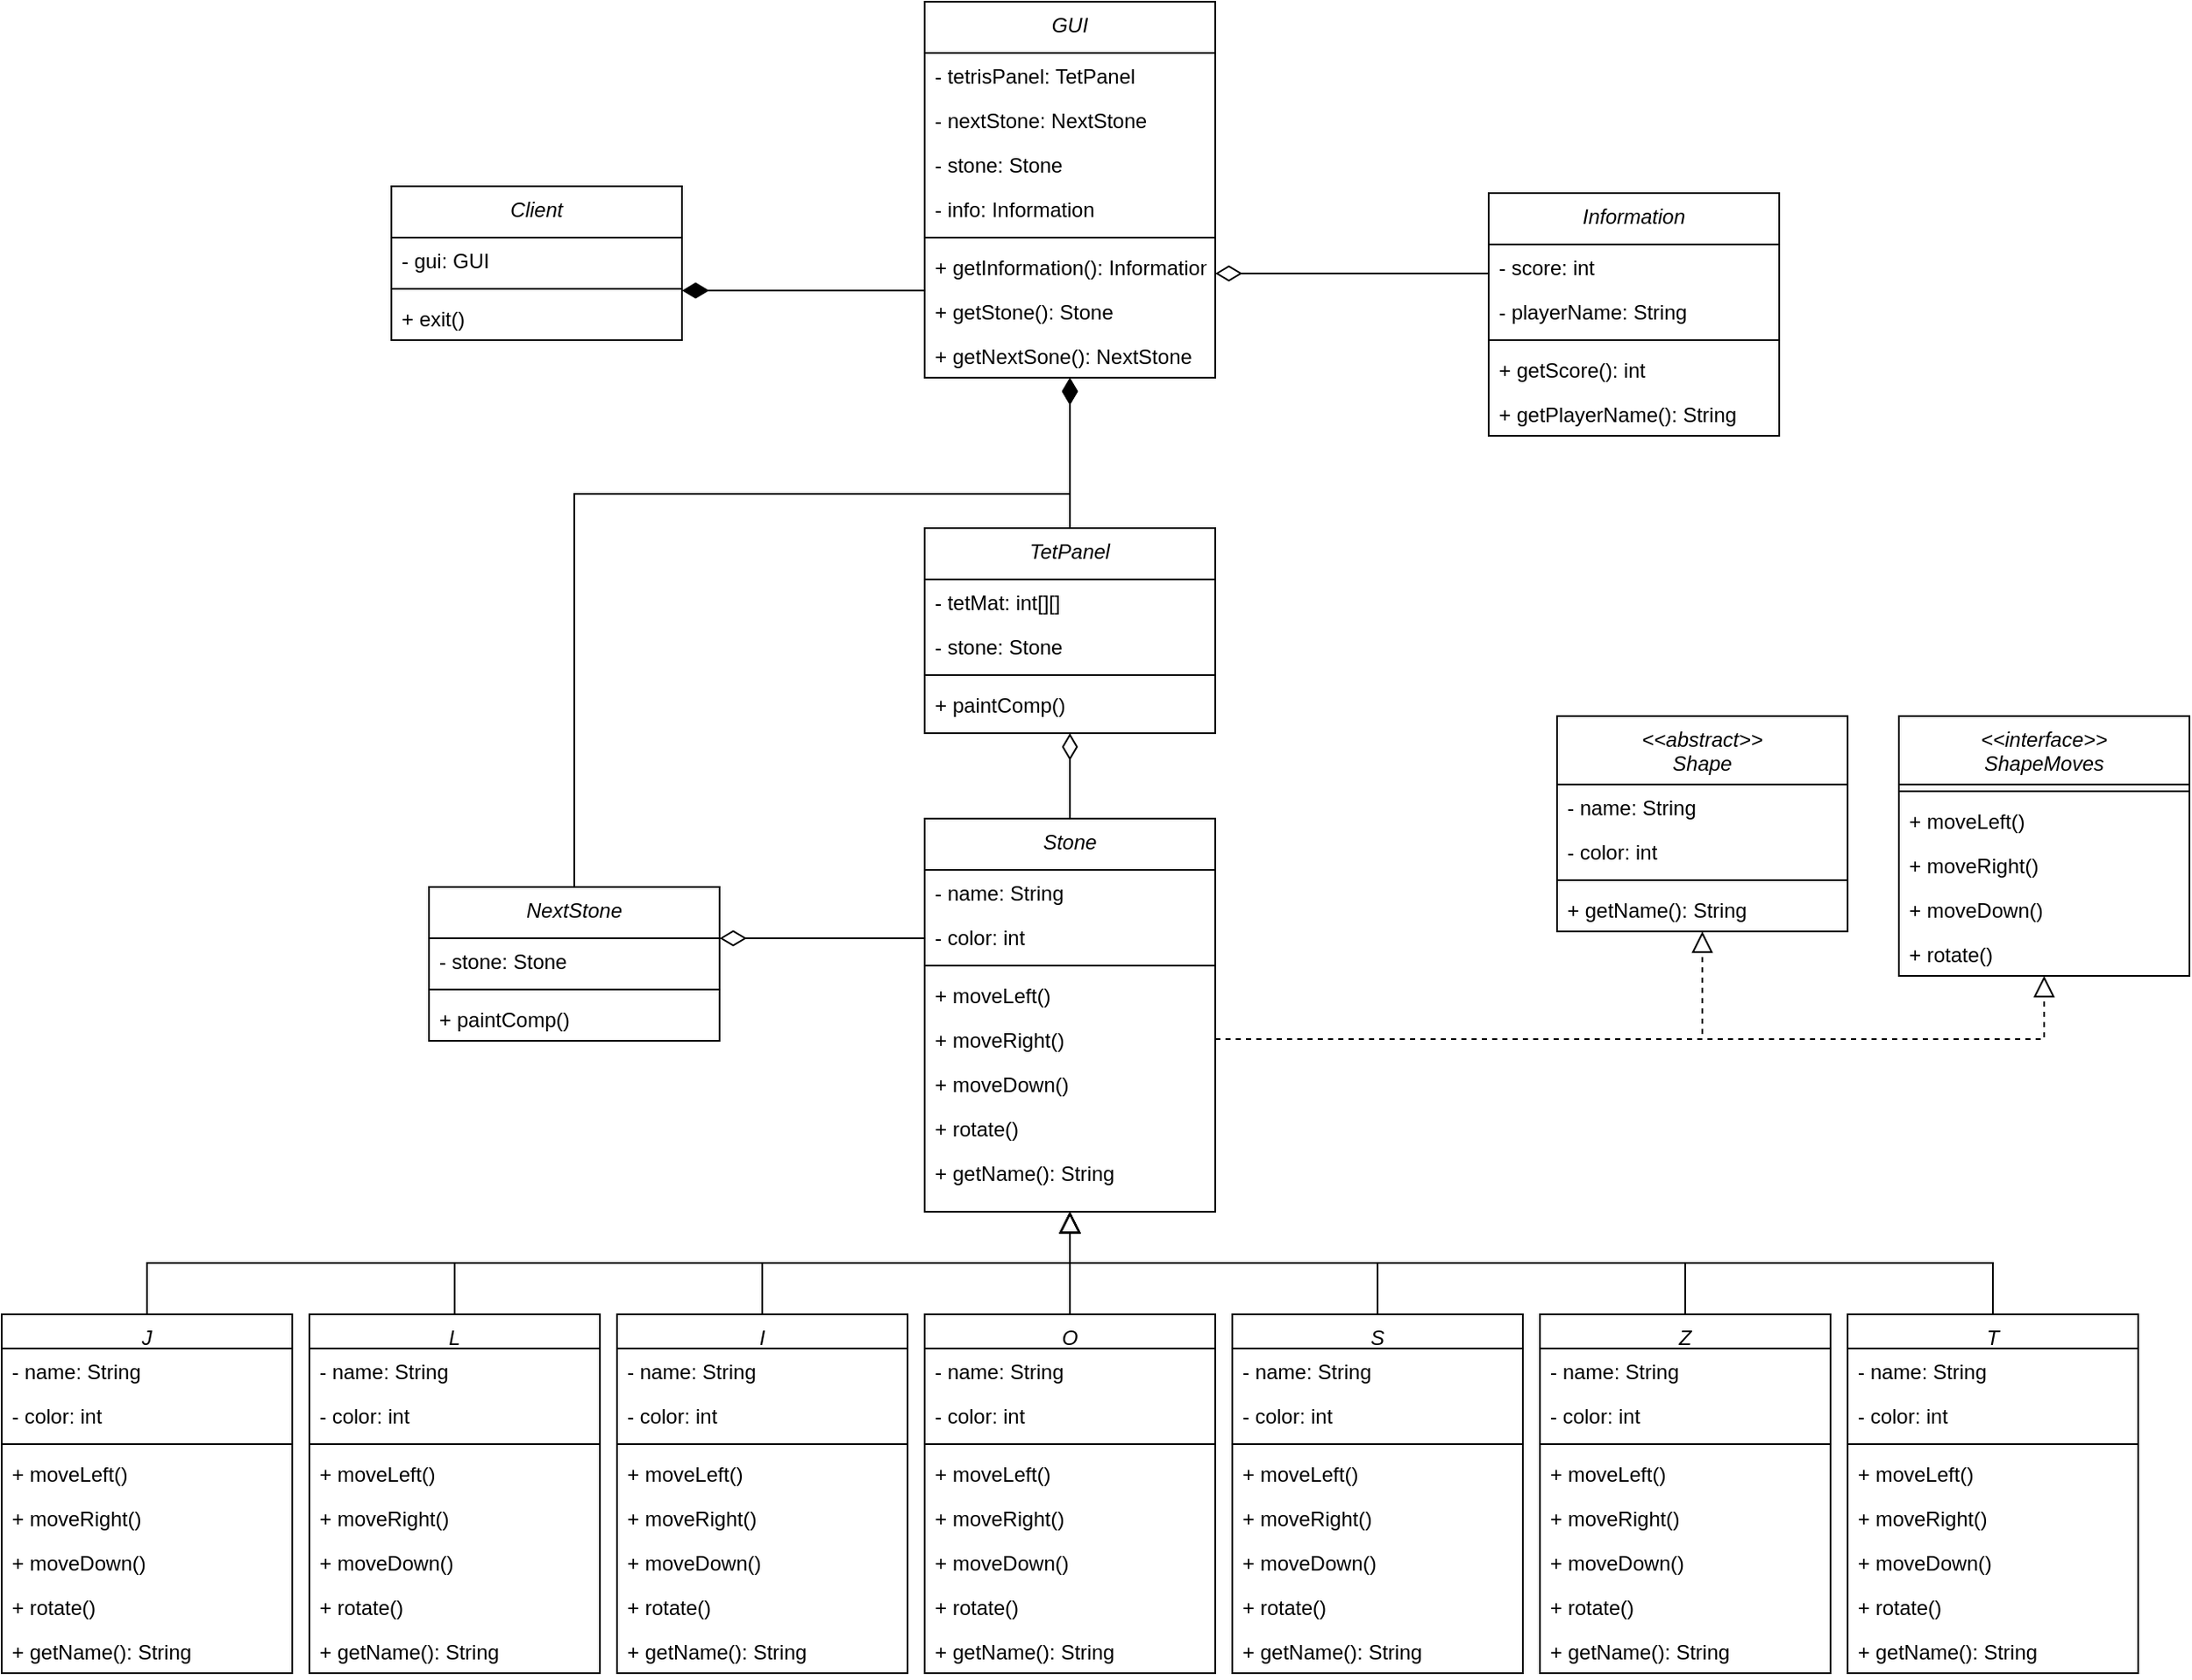 <mxfile version="16.6.6" type="device"><diagram id="C5RBs43oDa-KdzZeNtuy" name="Page-1"><mxGraphModel dx="1249" dy="693" grid="1" gridSize="10" guides="1" tooltips="1" connect="1" arrows="1" fold="1" page="1" pageScale="1" pageWidth="827" pageHeight="1169" math="0" shadow="0"><root><mxCell id="WIyWlLk6GJQsqaUBKTNV-0"/><mxCell id="WIyWlLk6GJQsqaUBKTNV-1" parent="WIyWlLk6GJQsqaUBKTNV-0"/><mxCell id="zkfFHV4jXpPFQw0GAbJ--0" value="&lt;&lt;abstract&gt;&gt;&#10;Shape" style="swimlane;fontStyle=2;align=center;verticalAlign=top;childLayout=stackLayout;horizontal=1;startSize=40;horizontalStack=0;resizeParent=1;resizeLast=0;collapsible=1;marginBottom=0;rounded=0;shadow=0;strokeWidth=1;" parent="WIyWlLk6GJQsqaUBKTNV-1" vertex="1"><mxGeometry x="1010" y="590" width="170" height="126" as="geometry"><mxRectangle x="320" y="470" width="160" height="26" as="alternateBounds"/></mxGeometry></mxCell><mxCell id="2zXl8It1RpvWXfKsgYO3-18" value="- name: String" style="text;align=left;verticalAlign=top;spacingLeft=4;spacingRight=4;overflow=hidden;rotatable=0;points=[[0,0.5],[1,0.5]];portConstraint=eastwest;" parent="zkfFHV4jXpPFQw0GAbJ--0" vertex="1"><mxGeometry y="40" width="170" height="26" as="geometry"/></mxCell><mxCell id="2zXl8It1RpvWXfKsgYO3-17" value="- color: int" style="text;align=left;verticalAlign=top;spacingLeft=4;spacingRight=4;overflow=hidden;rotatable=0;points=[[0,0.5],[1,0.5]];portConstraint=eastwest;" parent="zkfFHV4jXpPFQw0GAbJ--0" vertex="1"><mxGeometry y="66" width="170" height="26" as="geometry"/></mxCell><mxCell id="zkfFHV4jXpPFQw0GAbJ--4" value="" style="line;html=1;strokeWidth=1;align=left;verticalAlign=middle;spacingTop=-1;spacingLeft=3;spacingRight=3;rotatable=0;labelPosition=right;points=[];portConstraint=eastwest;" parent="zkfFHV4jXpPFQw0GAbJ--0" vertex="1"><mxGeometry y="92" width="170" height="8" as="geometry"/></mxCell><mxCell id="2zXl8It1RpvWXfKsgYO3-19" value="+ getName(): String" style="text;align=left;verticalAlign=top;spacingLeft=4;spacingRight=4;overflow=hidden;rotatable=0;points=[[0,0.5],[1,0.5]];portConstraint=eastwest;" parent="zkfFHV4jXpPFQw0GAbJ--0" vertex="1"><mxGeometry y="100" width="170" height="26" as="geometry"/></mxCell><mxCell id="2zXl8It1RpvWXfKsgYO3-85" style="edgeStyle=orthogonalEdgeStyle;rounded=0;orthogonalLoop=1;jettySize=auto;html=1;exitX=0.5;exitY=0;exitDx=0;exitDy=0;endArrow=block;endFill=0;endSize=10;" parent="WIyWlLk6GJQsqaUBKTNV-1" source="2zXl8It1RpvWXfKsgYO3-9" target="2zXl8It1RpvWXfKsgYO3-75" edge="1"><mxGeometry relative="1" as="geometry"/></mxCell><mxCell id="2zXl8It1RpvWXfKsgYO3-9" value="J" style="swimlane;fontStyle=2;align=center;verticalAlign=top;childLayout=stackLayout;horizontal=1;startSize=20;horizontalStack=0;resizeParent=1;resizeLast=0;collapsible=1;marginBottom=0;rounded=0;shadow=0;strokeWidth=1;" parent="WIyWlLk6GJQsqaUBKTNV-1" vertex="1"><mxGeometry x="100" y="940" width="170" height="210" as="geometry"><mxRectangle x="320" y="470" width="160" height="26" as="alternateBounds"/></mxGeometry></mxCell><mxCell id="2zXl8It1RpvWXfKsgYO3-15" value="- name: String" style="text;align=left;verticalAlign=top;spacingLeft=4;spacingRight=4;overflow=hidden;rotatable=0;points=[[0,0.5],[1,0.5]];portConstraint=eastwest;" parent="2zXl8It1RpvWXfKsgYO3-9" vertex="1"><mxGeometry y="20" width="170" height="26" as="geometry"/></mxCell><mxCell id="2zXl8It1RpvWXfKsgYO3-16" value="- color: int" style="text;align=left;verticalAlign=top;spacingLeft=4;spacingRight=4;overflow=hidden;rotatable=0;points=[[0,0.5],[1,0.5]];portConstraint=eastwest;" parent="2zXl8It1RpvWXfKsgYO3-9" vertex="1"><mxGeometry y="46" width="170" height="26" as="geometry"/></mxCell><mxCell id="2zXl8It1RpvWXfKsgYO3-10" value="" style="line;html=1;strokeWidth=1;align=left;verticalAlign=middle;spacingTop=-1;spacingLeft=3;spacingRight=3;rotatable=0;labelPosition=right;points=[];portConstraint=eastwest;" parent="2zXl8It1RpvWXfKsgYO3-9" vertex="1"><mxGeometry y="72" width="170" height="8" as="geometry"/></mxCell><mxCell id="2zXl8It1RpvWXfKsgYO3-11" value="+ moveLeft()" style="text;align=left;verticalAlign=top;spacingLeft=4;spacingRight=4;overflow=hidden;rotatable=0;points=[[0,0.5],[1,0.5]];portConstraint=eastwest;" parent="2zXl8It1RpvWXfKsgYO3-9" vertex="1"><mxGeometry y="80" width="170" height="26" as="geometry"/></mxCell><mxCell id="2zXl8It1RpvWXfKsgYO3-12" value="+ moveRight()" style="text;align=left;verticalAlign=top;spacingLeft=4;spacingRight=4;overflow=hidden;rotatable=0;points=[[0,0.5],[1,0.5]];portConstraint=eastwest;" parent="2zXl8It1RpvWXfKsgYO3-9" vertex="1"><mxGeometry y="106" width="170" height="26" as="geometry"/></mxCell><mxCell id="2zXl8It1RpvWXfKsgYO3-13" value="+ moveDown()" style="text;align=left;verticalAlign=top;spacingLeft=4;spacingRight=4;overflow=hidden;rotatable=0;points=[[0,0.5],[1,0.5]];portConstraint=eastwest;" parent="2zXl8It1RpvWXfKsgYO3-9" vertex="1"><mxGeometry y="132" width="170" height="26" as="geometry"/></mxCell><mxCell id="2zXl8It1RpvWXfKsgYO3-14" value="+ rotate()" style="text;align=left;verticalAlign=top;spacingLeft=4;spacingRight=4;overflow=hidden;rotatable=0;points=[[0,0.5],[1,0.5]];portConstraint=eastwest;" parent="2zXl8It1RpvWXfKsgYO3-9" vertex="1"><mxGeometry y="158" width="170" height="26" as="geometry"/></mxCell><mxCell id="2zXl8It1RpvWXfKsgYO3-20" value="+ getName(): String" style="text;align=left;verticalAlign=top;spacingLeft=4;spacingRight=4;overflow=hidden;rotatable=0;points=[[0,0.5],[1,0.5]];portConstraint=eastwest;" parent="2zXl8It1RpvWXfKsgYO3-9" vertex="1"><mxGeometry y="184" width="170" height="26" as="geometry"/></mxCell><mxCell id="2zXl8It1RpvWXfKsgYO3-86" style="edgeStyle=orthogonalEdgeStyle;rounded=0;orthogonalLoop=1;jettySize=auto;html=1;exitX=0.5;exitY=0;exitDx=0;exitDy=0;endArrow=block;endFill=0;endSize=10;" parent="WIyWlLk6GJQsqaUBKTNV-1" source="2zXl8It1RpvWXfKsgYO3-21" target="2zXl8It1RpvWXfKsgYO3-75" edge="1"><mxGeometry relative="1" as="geometry"/></mxCell><mxCell id="2zXl8It1RpvWXfKsgYO3-21" value="L" style="swimlane;fontStyle=2;align=center;verticalAlign=top;childLayout=stackLayout;horizontal=1;startSize=20;horizontalStack=0;resizeParent=1;resizeLast=0;collapsible=1;marginBottom=0;rounded=0;shadow=0;strokeWidth=1;" parent="WIyWlLk6GJQsqaUBKTNV-1" vertex="1"><mxGeometry x="280" y="940" width="170" height="210" as="geometry"><mxRectangle x="320" y="470" width="160" height="26" as="alternateBounds"/></mxGeometry></mxCell><mxCell id="2zXl8It1RpvWXfKsgYO3-22" value="- name: String" style="text;align=left;verticalAlign=top;spacingLeft=4;spacingRight=4;overflow=hidden;rotatable=0;points=[[0,0.5],[1,0.5]];portConstraint=eastwest;" parent="2zXl8It1RpvWXfKsgYO3-21" vertex="1"><mxGeometry y="20" width="170" height="26" as="geometry"/></mxCell><mxCell id="2zXl8It1RpvWXfKsgYO3-23" value="- color: int" style="text;align=left;verticalAlign=top;spacingLeft=4;spacingRight=4;overflow=hidden;rotatable=0;points=[[0,0.5],[1,0.5]];portConstraint=eastwest;" parent="2zXl8It1RpvWXfKsgYO3-21" vertex="1"><mxGeometry y="46" width="170" height="26" as="geometry"/></mxCell><mxCell id="2zXl8It1RpvWXfKsgYO3-24" value="" style="line;html=1;strokeWidth=1;align=left;verticalAlign=middle;spacingTop=-1;spacingLeft=3;spacingRight=3;rotatable=0;labelPosition=right;points=[];portConstraint=eastwest;" parent="2zXl8It1RpvWXfKsgYO3-21" vertex="1"><mxGeometry y="72" width="170" height="8" as="geometry"/></mxCell><mxCell id="2zXl8It1RpvWXfKsgYO3-25" value="+ moveLeft()" style="text;align=left;verticalAlign=top;spacingLeft=4;spacingRight=4;overflow=hidden;rotatable=0;points=[[0,0.5],[1,0.5]];portConstraint=eastwest;" parent="2zXl8It1RpvWXfKsgYO3-21" vertex="1"><mxGeometry y="80" width="170" height="26" as="geometry"/></mxCell><mxCell id="2zXl8It1RpvWXfKsgYO3-26" value="+ moveRight()" style="text;align=left;verticalAlign=top;spacingLeft=4;spacingRight=4;overflow=hidden;rotatable=0;points=[[0,0.5],[1,0.5]];portConstraint=eastwest;" parent="2zXl8It1RpvWXfKsgYO3-21" vertex="1"><mxGeometry y="106" width="170" height="26" as="geometry"/></mxCell><mxCell id="2zXl8It1RpvWXfKsgYO3-27" value="+ moveDown()" style="text;align=left;verticalAlign=top;spacingLeft=4;spacingRight=4;overflow=hidden;rotatable=0;points=[[0,0.5],[1,0.5]];portConstraint=eastwest;" parent="2zXl8It1RpvWXfKsgYO3-21" vertex="1"><mxGeometry y="132" width="170" height="26" as="geometry"/></mxCell><mxCell id="2zXl8It1RpvWXfKsgYO3-28" value="+ rotate()" style="text;align=left;verticalAlign=top;spacingLeft=4;spacingRight=4;overflow=hidden;rotatable=0;points=[[0,0.5],[1,0.5]];portConstraint=eastwest;" parent="2zXl8It1RpvWXfKsgYO3-21" vertex="1"><mxGeometry y="158" width="170" height="26" as="geometry"/></mxCell><mxCell id="2zXl8It1RpvWXfKsgYO3-29" value="+ getName(): String" style="text;align=left;verticalAlign=top;spacingLeft=4;spacingRight=4;overflow=hidden;rotatable=0;points=[[0,0.5],[1,0.5]];portConstraint=eastwest;" parent="2zXl8It1RpvWXfKsgYO3-21" vertex="1"><mxGeometry y="184" width="170" height="26" as="geometry"/></mxCell><mxCell id="2zXl8It1RpvWXfKsgYO3-87" style="edgeStyle=orthogonalEdgeStyle;rounded=0;orthogonalLoop=1;jettySize=auto;html=1;exitX=0.5;exitY=0;exitDx=0;exitDy=0;endArrow=block;endFill=0;endSize=10;" parent="WIyWlLk6GJQsqaUBKTNV-1" source="2zXl8It1RpvWXfKsgYO3-30" target="2zXl8It1RpvWXfKsgYO3-75" edge="1"><mxGeometry relative="1" as="geometry"/></mxCell><mxCell id="2zXl8It1RpvWXfKsgYO3-30" value="I" style="swimlane;fontStyle=2;align=center;verticalAlign=top;childLayout=stackLayout;horizontal=1;startSize=20;horizontalStack=0;resizeParent=1;resizeLast=0;collapsible=1;marginBottom=0;rounded=0;shadow=0;strokeWidth=1;" parent="WIyWlLk6GJQsqaUBKTNV-1" vertex="1"><mxGeometry x="460" y="940" width="170" height="210" as="geometry"><mxRectangle x="320" y="470" width="160" height="26" as="alternateBounds"/></mxGeometry></mxCell><mxCell id="2zXl8It1RpvWXfKsgYO3-31" value="- name: String" style="text;align=left;verticalAlign=top;spacingLeft=4;spacingRight=4;overflow=hidden;rotatable=0;points=[[0,0.5],[1,0.5]];portConstraint=eastwest;" parent="2zXl8It1RpvWXfKsgYO3-30" vertex="1"><mxGeometry y="20" width="170" height="26" as="geometry"/></mxCell><mxCell id="2zXl8It1RpvWXfKsgYO3-32" value="- color: int" style="text;align=left;verticalAlign=top;spacingLeft=4;spacingRight=4;overflow=hidden;rotatable=0;points=[[0,0.5],[1,0.5]];portConstraint=eastwest;" parent="2zXl8It1RpvWXfKsgYO3-30" vertex="1"><mxGeometry y="46" width="170" height="26" as="geometry"/></mxCell><mxCell id="2zXl8It1RpvWXfKsgYO3-33" value="" style="line;html=1;strokeWidth=1;align=left;verticalAlign=middle;spacingTop=-1;spacingLeft=3;spacingRight=3;rotatable=0;labelPosition=right;points=[];portConstraint=eastwest;" parent="2zXl8It1RpvWXfKsgYO3-30" vertex="1"><mxGeometry y="72" width="170" height="8" as="geometry"/></mxCell><mxCell id="2zXl8It1RpvWXfKsgYO3-34" value="+ moveLeft()" style="text;align=left;verticalAlign=top;spacingLeft=4;spacingRight=4;overflow=hidden;rotatable=0;points=[[0,0.5],[1,0.5]];portConstraint=eastwest;" parent="2zXl8It1RpvWXfKsgYO3-30" vertex="1"><mxGeometry y="80" width="170" height="26" as="geometry"/></mxCell><mxCell id="2zXl8It1RpvWXfKsgYO3-35" value="+ moveRight()" style="text;align=left;verticalAlign=top;spacingLeft=4;spacingRight=4;overflow=hidden;rotatable=0;points=[[0,0.5],[1,0.5]];portConstraint=eastwest;" parent="2zXl8It1RpvWXfKsgYO3-30" vertex="1"><mxGeometry y="106" width="170" height="26" as="geometry"/></mxCell><mxCell id="2zXl8It1RpvWXfKsgYO3-36" value="+ moveDown()" style="text;align=left;verticalAlign=top;spacingLeft=4;spacingRight=4;overflow=hidden;rotatable=0;points=[[0,0.5],[1,0.5]];portConstraint=eastwest;" parent="2zXl8It1RpvWXfKsgYO3-30" vertex="1"><mxGeometry y="132" width="170" height="26" as="geometry"/></mxCell><mxCell id="2zXl8It1RpvWXfKsgYO3-37" value="+ rotate()" style="text;align=left;verticalAlign=top;spacingLeft=4;spacingRight=4;overflow=hidden;rotatable=0;points=[[0,0.5],[1,0.5]];portConstraint=eastwest;" parent="2zXl8It1RpvWXfKsgYO3-30" vertex="1"><mxGeometry y="158" width="170" height="26" as="geometry"/></mxCell><mxCell id="2zXl8It1RpvWXfKsgYO3-38" value="+ getName(): String" style="text;align=left;verticalAlign=top;spacingLeft=4;spacingRight=4;overflow=hidden;rotatable=0;points=[[0,0.5],[1,0.5]];portConstraint=eastwest;" parent="2zXl8It1RpvWXfKsgYO3-30" vertex="1"><mxGeometry y="184" width="170" height="26" as="geometry"/></mxCell><mxCell id="2zXl8It1RpvWXfKsgYO3-88" style="edgeStyle=orthogonalEdgeStyle;rounded=0;orthogonalLoop=1;jettySize=auto;html=1;exitX=0.5;exitY=0;exitDx=0;exitDy=0;endArrow=block;endFill=0;endSize=10;" parent="WIyWlLk6GJQsqaUBKTNV-1" source="2zXl8It1RpvWXfKsgYO3-39" target="2zXl8It1RpvWXfKsgYO3-75" edge="1"><mxGeometry relative="1" as="geometry"/></mxCell><mxCell id="2zXl8It1RpvWXfKsgYO3-39" value="O" style="swimlane;fontStyle=2;align=center;verticalAlign=top;childLayout=stackLayout;horizontal=1;startSize=20;horizontalStack=0;resizeParent=1;resizeLast=0;collapsible=1;marginBottom=0;rounded=0;shadow=0;strokeWidth=1;" parent="WIyWlLk6GJQsqaUBKTNV-1" vertex="1"><mxGeometry x="640" y="940" width="170" height="210" as="geometry"><mxRectangle x="320" y="470" width="160" height="26" as="alternateBounds"/></mxGeometry></mxCell><mxCell id="2zXl8It1RpvWXfKsgYO3-40" value="- name: String" style="text;align=left;verticalAlign=top;spacingLeft=4;spacingRight=4;overflow=hidden;rotatable=0;points=[[0,0.5],[1,0.5]];portConstraint=eastwest;" parent="2zXl8It1RpvWXfKsgYO3-39" vertex="1"><mxGeometry y="20" width="170" height="26" as="geometry"/></mxCell><mxCell id="2zXl8It1RpvWXfKsgYO3-41" value="- color: int" style="text;align=left;verticalAlign=top;spacingLeft=4;spacingRight=4;overflow=hidden;rotatable=0;points=[[0,0.5],[1,0.5]];portConstraint=eastwest;" parent="2zXl8It1RpvWXfKsgYO3-39" vertex="1"><mxGeometry y="46" width="170" height="26" as="geometry"/></mxCell><mxCell id="2zXl8It1RpvWXfKsgYO3-42" value="" style="line;html=1;strokeWidth=1;align=left;verticalAlign=middle;spacingTop=-1;spacingLeft=3;spacingRight=3;rotatable=0;labelPosition=right;points=[];portConstraint=eastwest;" parent="2zXl8It1RpvWXfKsgYO3-39" vertex="1"><mxGeometry y="72" width="170" height="8" as="geometry"/></mxCell><mxCell id="2zXl8It1RpvWXfKsgYO3-43" value="+ moveLeft()" style="text;align=left;verticalAlign=top;spacingLeft=4;spacingRight=4;overflow=hidden;rotatable=0;points=[[0,0.5],[1,0.5]];portConstraint=eastwest;" parent="2zXl8It1RpvWXfKsgYO3-39" vertex="1"><mxGeometry y="80" width="170" height="26" as="geometry"/></mxCell><mxCell id="2zXl8It1RpvWXfKsgYO3-44" value="+ moveRight()" style="text;align=left;verticalAlign=top;spacingLeft=4;spacingRight=4;overflow=hidden;rotatable=0;points=[[0,0.5],[1,0.5]];portConstraint=eastwest;" parent="2zXl8It1RpvWXfKsgYO3-39" vertex="1"><mxGeometry y="106" width="170" height="26" as="geometry"/></mxCell><mxCell id="2zXl8It1RpvWXfKsgYO3-45" value="+ moveDown()" style="text;align=left;verticalAlign=top;spacingLeft=4;spacingRight=4;overflow=hidden;rotatable=0;points=[[0,0.5],[1,0.5]];portConstraint=eastwest;" parent="2zXl8It1RpvWXfKsgYO3-39" vertex="1"><mxGeometry y="132" width="170" height="26" as="geometry"/></mxCell><mxCell id="2zXl8It1RpvWXfKsgYO3-46" value="+ rotate()" style="text;align=left;verticalAlign=top;spacingLeft=4;spacingRight=4;overflow=hidden;rotatable=0;points=[[0,0.5],[1,0.5]];portConstraint=eastwest;" parent="2zXl8It1RpvWXfKsgYO3-39" vertex="1"><mxGeometry y="158" width="170" height="26" as="geometry"/></mxCell><mxCell id="2zXl8It1RpvWXfKsgYO3-47" value="+ getName(): String" style="text;align=left;verticalAlign=top;spacingLeft=4;spacingRight=4;overflow=hidden;rotatable=0;points=[[0,0.5],[1,0.5]];portConstraint=eastwest;" parent="2zXl8It1RpvWXfKsgYO3-39" vertex="1"><mxGeometry y="184" width="170" height="26" as="geometry"/></mxCell><mxCell id="2zXl8It1RpvWXfKsgYO3-89" style="edgeStyle=orthogonalEdgeStyle;rounded=0;orthogonalLoop=1;jettySize=auto;html=1;exitX=0.5;exitY=0;exitDx=0;exitDy=0;endArrow=block;endFill=0;endSize=10;" parent="WIyWlLk6GJQsqaUBKTNV-1" source="2zXl8It1RpvWXfKsgYO3-48" target="2zXl8It1RpvWXfKsgYO3-75" edge="1"><mxGeometry relative="1" as="geometry"/></mxCell><mxCell id="2zXl8It1RpvWXfKsgYO3-48" value="S" style="swimlane;fontStyle=2;align=center;verticalAlign=top;childLayout=stackLayout;horizontal=1;startSize=20;horizontalStack=0;resizeParent=1;resizeLast=0;collapsible=1;marginBottom=0;rounded=0;shadow=0;strokeWidth=1;" parent="WIyWlLk6GJQsqaUBKTNV-1" vertex="1"><mxGeometry x="820" y="940" width="170" height="210" as="geometry"><mxRectangle x="320" y="470" width="160" height="26" as="alternateBounds"/></mxGeometry></mxCell><mxCell id="2zXl8It1RpvWXfKsgYO3-49" value="- name: String" style="text;align=left;verticalAlign=top;spacingLeft=4;spacingRight=4;overflow=hidden;rotatable=0;points=[[0,0.5],[1,0.5]];portConstraint=eastwest;" parent="2zXl8It1RpvWXfKsgYO3-48" vertex="1"><mxGeometry y="20" width="170" height="26" as="geometry"/></mxCell><mxCell id="2zXl8It1RpvWXfKsgYO3-50" value="- color: int" style="text;align=left;verticalAlign=top;spacingLeft=4;spacingRight=4;overflow=hidden;rotatable=0;points=[[0,0.5],[1,0.5]];portConstraint=eastwest;" parent="2zXl8It1RpvWXfKsgYO3-48" vertex="1"><mxGeometry y="46" width="170" height="26" as="geometry"/></mxCell><mxCell id="2zXl8It1RpvWXfKsgYO3-51" value="" style="line;html=1;strokeWidth=1;align=left;verticalAlign=middle;spacingTop=-1;spacingLeft=3;spacingRight=3;rotatable=0;labelPosition=right;points=[];portConstraint=eastwest;" parent="2zXl8It1RpvWXfKsgYO3-48" vertex="1"><mxGeometry y="72" width="170" height="8" as="geometry"/></mxCell><mxCell id="2zXl8It1RpvWXfKsgYO3-52" value="+ moveLeft()" style="text;align=left;verticalAlign=top;spacingLeft=4;spacingRight=4;overflow=hidden;rotatable=0;points=[[0,0.5],[1,0.5]];portConstraint=eastwest;" parent="2zXl8It1RpvWXfKsgYO3-48" vertex="1"><mxGeometry y="80" width="170" height="26" as="geometry"/></mxCell><mxCell id="2zXl8It1RpvWXfKsgYO3-53" value="+ moveRight()" style="text;align=left;verticalAlign=top;spacingLeft=4;spacingRight=4;overflow=hidden;rotatable=0;points=[[0,0.5],[1,0.5]];portConstraint=eastwest;" parent="2zXl8It1RpvWXfKsgYO3-48" vertex="1"><mxGeometry y="106" width="170" height="26" as="geometry"/></mxCell><mxCell id="2zXl8It1RpvWXfKsgYO3-54" value="+ moveDown()" style="text;align=left;verticalAlign=top;spacingLeft=4;spacingRight=4;overflow=hidden;rotatable=0;points=[[0,0.5],[1,0.5]];portConstraint=eastwest;" parent="2zXl8It1RpvWXfKsgYO3-48" vertex="1"><mxGeometry y="132" width="170" height="26" as="geometry"/></mxCell><mxCell id="2zXl8It1RpvWXfKsgYO3-55" value="+ rotate()" style="text;align=left;verticalAlign=top;spacingLeft=4;spacingRight=4;overflow=hidden;rotatable=0;points=[[0,0.5],[1,0.5]];portConstraint=eastwest;" parent="2zXl8It1RpvWXfKsgYO3-48" vertex="1"><mxGeometry y="158" width="170" height="26" as="geometry"/></mxCell><mxCell id="2zXl8It1RpvWXfKsgYO3-56" value="+ getName(): String" style="text;align=left;verticalAlign=top;spacingLeft=4;spacingRight=4;overflow=hidden;rotatable=0;points=[[0,0.5],[1,0.5]];portConstraint=eastwest;" parent="2zXl8It1RpvWXfKsgYO3-48" vertex="1"><mxGeometry y="184" width="170" height="26" as="geometry"/></mxCell><mxCell id="2zXl8It1RpvWXfKsgYO3-90" style="edgeStyle=orthogonalEdgeStyle;rounded=0;orthogonalLoop=1;jettySize=auto;html=1;exitX=0.5;exitY=0;exitDx=0;exitDy=0;endArrow=block;endFill=0;endSize=10;" parent="WIyWlLk6GJQsqaUBKTNV-1" source="2zXl8It1RpvWXfKsgYO3-57" target="2zXl8It1RpvWXfKsgYO3-75" edge="1"><mxGeometry relative="1" as="geometry"/></mxCell><mxCell id="2zXl8It1RpvWXfKsgYO3-57" value="Z" style="swimlane;fontStyle=2;align=center;verticalAlign=top;childLayout=stackLayout;horizontal=1;startSize=20;horizontalStack=0;resizeParent=1;resizeLast=0;collapsible=1;marginBottom=0;rounded=0;shadow=0;strokeWidth=1;" parent="WIyWlLk6GJQsqaUBKTNV-1" vertex="1"><mxGeometry x="1000" y="940" width="170" height="210" as="geometry"><mxRectangle x="320" y="470" width="160" height="26" as="alternateBounds"/></mxGeometry></mxCell><mxCell id="2zXl8It1RpvWXfKsgYO3-58" value="- name: String" style="text;align=left;verticalAlign=top;spacingLeft=4;spacingRight=4;overflow=hidden;rotatable=0;points=[[0,0.5],[1,0.5]];portConstraint=eastwest;" parent="2zXl8It1RpvWXfKsgYO3-57" vertex="1"><mxGeometry y="20" width="170" height="26" as="geometry"/></mxCell><mxCell id="2zXl8It1RpvWXfKsgYO3-59" value="- color: int" style="text;align=left;verticalAlign=top;spacingLeft=4;spacingRight=4;overflow=hidden;rotatable=0;points=[[0,0.5],[1,0.5]];portConstraint=eastwest;" parent="2zXl8It1RpvWXfKsgYO3-57" vertex="1"><mxGeometry y="46" width="170" height="26" as="geometry"/></mxCell><mxCell id="2zXl8It1RpvWXfKsgYO3-60" value="" style="line;html=1;strokeWidth=1;align=left;verticalAlign=middle;spacingTop=-1;spacingLeft=3;spacingRight=3;rotatable=0;labelPosition=right;points=[];portConstraint=eastwest;" parent="2zXl8It1RpvWXfKsgYO3-57" vertex="1"><mxGeometry y="72" width="170" height="8" as="geometry"/></mxCell><mxCell id="2zXl8It1RpvWXfKsgYO3-61" value="+ moveLeft()" style="text;align=left;verticalAlign=top;spacingLeft=4;spacingRight=4;overflow=hidden;rotatable=0;points=[[0,0.5],[1,0.5]];portConstraint=eastwest;" parent="2zXl8It1RpvWXfKsgYO3-57" vertex="1"><mxGeometry y="80" width="170" height="26" as="geometry"/></mxCell><mxCell id="2zXl8It1RpvWXfKsgYO3-62" value="+ moveRight()" style="text;align=left;verticalAlign=top;spacingLeft=4;spacingRight=4;overflow=hidden;rotatable=0;points=[[0,0.5],[1,0.5]];portConstraint=eastwest;" parent="2zXl8It1RpvWXfKsgYO3-57" vertex="1"><mxGeometry y="106" width="170" height="26" as="geometry"/></mxCell><mxCell id="2zXl8It1RpvWXfKsgYO3-63" value="+ moveDown()" style="text;align=left;verticalAlign=top;spacingLeft=4;spacingRight=4;overflow=hidden;rotatable=0;points=[[0,0.5],[1,0.5]];portConstraint=eastwest;" parent="2zXl8It1RpvWXfKsgYO3-57" vertex="1"><mxGeometry y="132" width="170" height="26" as="geometry"/></mxCell><mxCell id="2zXl8It1RpvWXfKsgYO3-64" value="+ rotate()" style="text;align=left;verticalAlign=top;spacingLeft=4;spacingRight=4;overflow=hidden;rotatable=0;points=[[0,0.5],[1,0.5]];portConstraint=eastwest;" parent="2zXl8It1RpvWXfKsgYO3-57" vertex="1"><mxGeometry y="158" width="170" height="26" as="geometry"/></mxCell><mxCell id="2zXl8It1RpvWXfKsgYO3-65" value="+ getName(): String" style="text;align=left;verticalAlign=top;spacingLeft=4;spacingRight=4;overflow=hidden;rotatable=0;points=[[0,0.5],[1,0.5]];portConstraint=eastwest;" parent="2zXl8It1RpvWXfKsgYO3-57" vertex="1"><mxGeometry y="184" width="170" height="26" as="geometry"/></mxCell><mxCell id="2zXl8It1RpvWXfKsgYO3-91" style="edgeStyle=orthogonalEdgeStyle;rounded=0;orthogonalLoop=1;jettySize=auto;html=1;exitX=0.5;exitY=0;exitDx=0;exitDy=0;endArrow=block;endFill=0;endSize=10;" parent="WIyWlLk6GJQsqaUBKTNV-1" source="2zXl8It1RpvWXfKsgYO3-66" target="2zXl8It1RpvWXfKsgYO3-75" edge="1"><mxGeometry relative="1" as="geometry"/></mxCell><mxCell id="2zXl8It1RpvWXfKsgYO3-66" value="T" style="swimlane;fontStyle=2;align=center;verticalAlign=top;childLayout=stackLayout;horizontal=1;startSize=20;horizontalStack=0;resizeParent=1;resizeLast=0;collapsible=1;marginBottom=0;rounded=0;shadow=0;strokeWidth=1;" parent="WIyWlLk6GJQsqaUBKTNV-1" vertex="1"><mxGeometry x="1180" y="940" width="170" height="210" as="geometry"><mxRectangle x="320" y="470" width="160" height="26" as="alternateBounds"/></mxGeometry></mxCell><mxCell id="2zXl8It1RpvWXfKsgYO3-67" value="- name: String" style="text;align=left;verticalAlign=top;spacingLeft=4;spacingRight=4;overflow=hidden;rotatable=0;points=[[0,0.5],[1,0.5]];portConstraint=eastwest;" parent="2zXl8It1RpvWXfKsgYO3-66" vertex="1"><mxGeometry y="20" width="170" height="26" as="geometry"/></mxCell><mxCell id="2zXl8It1RpvWXfKsgYO3-68" value="- color: int" style="text;align=left;verticalAlign=top;spacingLeft=4;spacingRight=4;overflow=hidden;rotatable=0;points=[[0,0.5],[1,0.5]];portConstraint=eastwest;" parent="2zXl8It1RpvWXfKsgYO3-66" vertex="1"><mxGeometry y="46" width="170" height="26" as="geometry"/></mxCell><mxCell id="2zXl8It1RpvWXfKsgYO3-69" value="" style="line;html=1;strokeWidth=1;align=left;verticalAlign=middle;spacingTop=-1;spacingLeft=3;spacingRight=3;rotatable=0;labelPosition=right;points=[];portConstraint=eastwest;" parent="2zXl8It1RpvWXfKsgYO3-66" vertex="1"><mxGeometry y="72" width="170" height="8" as="geometry"/></mxCell><mxCell id="2zXl8It1RpvWXfKsgYO3-70" value="+ moveLeft()" style="text;align=left;verticalAlign=top;spacingLeft=4;spacingRight=4;overflow=hidden;rotatable=0;points=[[0,0.5],[1,0.5]];portConstraint=eastwest;" parent="2zXl8It1RpvWXfKsgYO3-66" vertex="1"><mxGeometry y="80" width="170" height="26" as="geometry"/></mxCell><mxCell id="2zXl8It1RpvWXfKsgYO3-71" value="+ moveRight()" style="text;align=left;verticalAlign=top;spacingLeft=4;spacingRight=4;overflow=hidden;rotatable=0;points=[[0,0.5],[1,0.5]];portConstraint=eastwest;" parent="2zXl8It1RpvWXfKsgYO3-66" vertex="1"><mxGeometry y="106" width="170" height="26" as="geometry"/></mxCell><mxCell id="2zXl8It1RpvWXfKsgYO3-72" value="+ moveDown()" style="text;align=left;verticalAlign=top;spacingLeft=4;spacingRight=4;overflow=hidden;rotatable=0;points=[[0,0.5],[1,0.5]];portConstraint=eastwest;" parent="2zXl8It1RpvWXfKsgYO3-66" vertex="1"><mxGeometry y="132" width="170" height="26" as="geometry"/></mxCell><mxCell id="2zXl8It1RpvWXfKsgYO3-73" value="+ rotate()" style="text;align=left;verticalAlign=top;spacingLeft=4;spacingRight=4;overflow=hidden;rotatable=0;points=[[0,0.5],[1,0.5]];portConstraint=eastwest;" parent="2zXl8It1RpvWXfKsgYO3-66" vertex="1"><mxGeometry y="158" width="170" height="26" as="geometry"/></mxCell><mxCell id="2zXl8It1RpvWXfKsgYO3-74" value="+ getName(): String" style="text;align=left;verticalAlign=top;spacingLeft=4;spacingRight=4;overflow=hidden;rotatable=0;points=[[0,0.5],[1,0.5]];portConstraint=eastwest;" parent="2zXl8It1RpvWXfKsgYO3-66" vertex="1"><mxGeometry y="184" width="170" height="26" as="geometry"/></mxCell><mxCell id="2zXl8It1RpvWXfKsgYO3-102" style="edgeStyle=orthogonalEdgeStyle;rounded=0;orthogonalLoop=1;jettySize=auto;html=1;exitX=0.5;exitY=0;exitDx=0;exitDy=0;endArrow=diamondThin;endFill=0;endSize=13;" parent="WIyWlLk6GJQsqaUBKTNV-1" source="2zXl8It1RpvWXfKsgYO3-75" target="2zXl8It1RpvWXfKsgYO3-92" edge="1"><mxGeometry relative="1" as="geometry"/></mxCell><mxCell id="2zXl8It1RpvWXfKsgYO3-75" value="Stone" style="swimlane;fontStyle=2;align=center;verticalAlign=top;childLayout=stackLayout;horizontal=1;startSize=30;horizontalStack=0;resizeParent=1;resizeLast=0;collapsible=1;marginBottom=0;rounded=0;shadow=0;strokeWidth=1;" parent="WIyWlLk6GJQsqaUBKTNV-1" vertex="1"><mxGeometry x="640" y="650" width="170" height="230" as="geometry"><mxRectangle x="320" y="470" width="160" height="26" as="alternateBounds"/></mxGeometry></mxCell><mxCell id="2zXl8It1RpvWXfKsgYO3-76" value="- name: String" style="text;align=left;verticalAlign=top;spacingLeft=4;spacingRight=4;overflow=hidden;rotatable=0;points=[[0,0.5],[1,0.5]];portConstraint=eastwest;" parent="2zXl8It1RpvWXfKsgYO3-75" vertex="1"><mxGeometry y="30" width="170" height="26" as="geometry"/></mxCell><mxCell id="2zXl8It1RpvWXfKsgYO3-77" value="- color: int" style="text;align=left;verticalAlign=top;spacingLeft=4;spacingRight=4;overflow=hidden;rotatable=0;points=[[0,0.5],[1,0.5]];portConstraint=eastwest;" parent="2zXl8It1RpvWXfKsgYO3-75" vertex="1"><mxGeometry y="56" width="170" height="26" as="geometry"/></mxCell><mxCell id="2zXl8It1RpvWXfKsgYO3-78" value="" style="line;html=1;strokeWidth=1;align=left;verticalAlign=middle;spacingTop=-1;spacingLeft=3;spacingRight=3;rotatable=0;labelPosition=right;points=[];portConstraint=eastwest;" parent="2zXl8It1RpvWXfKsgYO3-75" vertex="1"><mxGeometry y="82" width="170" height="8" as="geometry"/></mxCell><mxCell id="2zXl8It1RpvWXfKsgYO3-79" value="+ moveLeft()" style="text;align=left;verticalAlign=top;spacingLeft=4;spacingRight=4;overflow=hidden;rotatable=0;points=[[0,0.5],[1,0.5]];portConstraint=eastwest;" parent="2zXl8It1RpvWXfKsgYO3-75" vertex="1"><mxGeometry y="90" width="170" height="26" as="geometry"/></mxCell><mxCell id="2zXl8It1RpvWXfKsgYO3-80" value="+ moveRight()" style="text;align=left;verticalAlign=top;spacingLeft=4;spacingRight=4;overflow=hidden;rotatable=0;points=[[0,0.5],[1,0.5]];portConstraint=eastwest;" parent="2zXl8It1RpvWXfKsgYO3-75" vertex="1"><mxGeometry y="116" width="170" height="26" as="geometry"/></mxCell><mxCell id="2zXl8It1RpvWXfKsgYO3-81" value="+ moveDown()" style="text;align=left;verticalAlign=top;spacingLeft=4;spacingRight=4;overflow=hidden;rotatable=0;points=[[0,0.5],[1,0.5]];portConstraint=eastwest;" parent="2zXl8It1RpvWXfKsgYO3-75" vertex="1"><mxGeometry y="142" width="170" height="26" as="geometry"/></mxCell><mxCell id="2zXl8It1RpvWXfKsgYO3-82" value="+ rotate()" style="text;align=left;verticalAlign=top;spacingLeft=4;spacingRight=4;overflow=hidden;rotatable=0;points=[[0,0.5],[1,0.5]];portConstraint=eastwest;" parent="2zXl8It1RpvWXfKsgYO3-75" vertex="1"><mxGeometry y="168" width="170" height="26" as="geometry"/></mxCell><mxCell id="2zXl8It1RpvWXfKsgYO3-83" value="+ getName(): String" style="text;align=left;verticalAlign=top;spacingLeft=4;spacingRight=4;overflow=hidden;rotatable=0;points=[[0,0.5],[1,0.5]];portConstraint=eastwest;" parent="2zXl8It1RpvWXfKsgYO3-75" vertex="1"><mxGeometry y="194" width="170" height="26" as="geometry"/></mxCell><mxCell id="2zXl8It1RpvWXfKsgYO3-84" style="edgeStyle=orthogonalEdgeStyle;rounded=0;orthogonalLoop=1;jettySize=auto;html=1;exitX=1;exitY=0.5;exitDx=0;exitDy=0;endArrow=block;endFill=0;endSize=10;dashed=1;" parent="WIyWlLk6GJQsqaUBKTNV-1" source="2zXl8It1RpvWXfKsgYO3-80" target="zkfFHV4jXpPFQw0GAbJ--0" edge="1"><mxGeometry relative="1" as="geometry"/></mxCell><mxCell id="2zXl8It1RpvWXfKsgYO3-130" style="edgeStyle=orthogonalEdgeStyle;rounded=0;orthogonalLoop=1;jettySize=auto;html=1;exitX=0.5;exitY=0;exitDx=0;exitDy=0;endArrow=diamondThin;endFill=1;endSize=13;" parent="WIyWlLk6GJQsqaUBKTNV-1" source="2zXl8It1RpvWXfKsgYO3-92" target="2zXl8It1RpvWXfKsgYO3-111" edge="1"><mxGeometry relative="1" as="geometry"/></mxCell><mxCell id="2zXl8It1RpvWXfKsgYO3-92" value="TetPanel" style="swimlane;fontStyle=2;align=center;verticalAlign=top;childLayout=stackLayout;horizontal=1;startSize=30;horizontalStack=0;resizeParent=1;resizeLast=0;collapsible=1;marginBottom=0;rounded=0;shadow=0;strokeWidth=1;" parent="WIyWlLk6GJQsqaUBKTNV-1" vertex="1"><mxGeometry x="640" y="480" width="170" height="120" as="geometry"><mxRectangle x="320" y="470" width="160" height="26" as="alternateBounds"/></mxGeometry></mxCell><mxCell id="2zXl8It1RpvWXfKsgYO3-93" value="- tetMat: int[][]" style="text;align=left;verticalAlign=top;spacingLeft=4;spacingRight=4;overflow=hidden;rotatable=0;points=[[0,0.5],[1,0.5]];portConstraint=eastwest;" parent="2zXl8It1RpvWXfKsgYO3-92" vertex="1"><mxGeometry y="30" width="170" height="26" as="geometry"/></mxCell><mxCell id="2zXl8It1RpvWXfKsgYO3-94" value="- stone: Stone" style="text;align=left;verticalAlign=top;spacingLeft=4;spacingRight=4;overflow=hidden;rotatable=0;points=[[0,0.5],[1,0.5]];portConstraint=eastwest;" parent="2zXl8It1RpvWXfKsgYO3-92" vertex="1"><mxGeometry y="56" width="170" height="26" as="geometry"/></mxCell><mxCell id="2zXl8It1RpvWXfKsgYO3-95" value="" style="line;html=1;strokeWidth=1;align=left;verticalAlign=middle;spacingTop=-1;spacingLeft=3;spacingRight=3;rotatable=0;labelPosition=right;points=[];portConstraint=eastwest;" parent="2zXl8It1RpvWXfKsgYO3-92" vertex="1"><mxGeometry y="82" width="170" height="8" as="geometry"/></mxCell><mxCell id="2zXl8It1RpvWXfKsgYO3-101" value="+ paintComp()" style="text;align=left;verticalAlign=top;spacingLeft=4;spacingRight=4;overflow=hidden;rotatable=0;points=[[0,0.5],[1,0.5]];portConstraint=eastwest;" parent="2zXl8It1RpvWXfKsgYO3-92" vertex="1"><mxGeometry y="90" width="170" height="26" as="geometry"/></mxCell><mxCell id="2zXl8It1RpvWXfKsgYO3-131" style="edgeStyle=orthogonalEdgeStyle;rounded=0;orthogonalLoop=1;jettySize=auto;html=1;exitX=0.5;exitY=0;exitDx=0;exitDy=0;endArrow=diamondThin;endFill=1;endSize=13;" parent="WIyWlLk6GJQsqaUBKTNV-1" source="2zXl8It1RpvWXfKsgYO3-103" target="2zXl8It1RpvWXfKsgYO3-111" edge="1"><mxGeometry relative="1" as="geometry"><Array as="points"><mxPoint x="435" y="460"/><mxPoint x="725" y="460"/></Array></mxGeometry></mxCell><mxCell id="2zXl8It1RpvWXfKsgYO3-103" value="NextStone" style="swimlane;fontStyle=2;align=center;verticalAlign=top;childLayout=stackLayout;horizontal=1;startSize=30;horizontalStack=0;resizeParent=1;resizeLast=0;collapsible=1;marginBottom=0;rounded=0;shadow=0;strokeWidth=1;" parent="WIyWlLk6GJQsqaUBKTNV-1" vertex="1"><mxGeometry x="350" y="690" width="170" height="90" as="geometry"><mxRectangle x="320" y="470" width="160" height="26" as="alternateBounds"/></mxGeometry></mxCell><mxCell id="2zXl8It1RpvWXfKsgYO3-104" value="- stone: Stone" style="text;align=left;verticalAlign=top;spacingLeft=4;spacingRight=4;overflow=hidden;rotatable=0;points=[[0,0.5],[1,0.5]];portConstraint=eastwest;" parent="2zXl8It1RpvWXfKsgYO3-103" vertex="1"><mxGeometry y="30" width="170" height="26" as="geometry"/></mxCell><mxCell id="2zXl8It1RpvWXfKsgYO3-106" value="" style="line;html=1;strokeWidth=1;align=left;verticalAlign=middle;spacingTop=-1;spacingLeft=3;spacingRight=3;rotatable=0;labelPosition=right;points=[];portConstraint=eastwest;" parent="2zXl8It1RpvWXfKsgYO3-103" vertex="1"><mxGeometry y="56" width="170" height="8" as="geometry"/></mxCell><mxCell id="2zXl8It1RpvWXfKsgYO3-107" value="+ paintComp()" style="text;align=left;verticalAlign=top;spacingLeft=4;spacingRight=4;overflow=hidden;rotatable=0;points=[[0,0.5],[1,0.5]];portConstraint=eastwest;" parent="2zXl8It1RpvWXfKsgYO3-103" vertex="1"><mxGeometry y="64" width="170" height="26" as="geometry"/></mxCell><mxCell id="2zXl8It1RpvWXfKsgYO3-110" style="edgeStyle=orthogonalEdgeStyle;rounded=0;orthogonalLoop=1;jettySize=auto;html=1;exitX=0;exitY=0.5;exitDx=0;exitDy=0;endArrow=diamondThin;endFill=0;endSize=13;" parent="WIyWlLk6GJQsqaUBKTNV-1" source="2zXl8It1RpvWXfKsgYO3-77" target="2zXl8It1RpvWXfKsgYO3-103" edge="1"><mxGeometry relative="1" as="geometry"><Array as="points"><mxPoint x="550" y="720"/><mxPoint x="550" y="720"/></Array></mxGeometry></mxCell><mxCell id="2zXl8It1RpvWXfKsgYO3-111" value="GUI" style="swimlane;fontStyle=2;align=center;verticalAlign=top;childLayout=stackLayout;horizontal=1;startSize=30;horizontalStack=0;resizeParent=1;resizeLast=0;collapsible=1;marginBottom=0;rounded=0;shadow=0;strokeWidth=1;" parent="WIyWlLk6GJQsqaUBKTNV-1" vertex="1"><mxGeometry x="640" y="172" width="170" height="220" as="geometry"><mxRectangle x="320" y="470" width="160" height="26" as="alternateBounds"/></mxGeometry></mxCell><mxCell id="2zXl8It1RpvWXfKsgYO3-112" value="- tetrisPanel: TetPanel" style="text;align=left;verticalAlign=top;spacingLeft=4;spacingRight=4;overflow=hidden;rotatable=0;points=[[0,0.5],[1,0.5]];portConstraint=eastwest;" parent="2zXl8It1RpvWXfKsgYO3-111" vertex="1"><mxGeometry y="30" width="170" height="26" as="geometry"/></mxCell><mxCell id="2zXl8It1RpvWXfKsgYO3-113" value="- nextStone: NextStone" style="text;align=left;verticalAlign=top;spacingLeft=4;spacingRight=4;overflow=hidden;rotatable=0;points=[[0,0.5],[1,0.5]];portConstraint=eastwest;" parent="2zXl8It1RpvWXfKsgYO3-111" vertex="1"><mxGeometry y="56" width="170" height="26" as="geometry"/></mxCell><mxCell id="2zXl8It1RpvWXfKsgYO3-116" value="- stone: Stone" style="text;align=left;verticalAlign=top;spacingLeft=4;spacingRight=4;overflow=hidden;rotatable=0;points=[[0,0.5],[1,0.5]];portConstraint=eastwest;" parent="2zXl8It1RpvWXfKsgYO3-111" vertex="1"><mxGeometry y="82" width="170" height="26" as="geometry"/></mxCell><mxCell id="2zXl8It1RpvWXfKsgYO3-147" value="- info: Information" style="text;align=left;verticalAlign=top;spacingLeft=4;spacingRight=4;overflow=hidden;rotatable=0;points=[[0,0.5],[1,0.5]];portConstraint=eastwest;" parent="2zXl8It1RpvWXfKsgYO3-111" vertex="1"><mxGeometry y="108" width="170" height="26" as="geometry"/></mxCell><mxCell id="2zXl8It1RpvWXfKsgYO3-114" value="" style="line;html=1;strokeWidth=1;align=left;verticalAlign=middle;spacingTop=-1;spacingLeft=3;spacingRight=3;rotatable=0;labelPosition=right;points=[];portConstraint=eastwest;" parent="2zXl8It1RpvWXfKsgYO3-111" vertex="1"><mxGeometry y="134" width="170" height="8" as="geometry"/></mxCell><mxCell id="2zXl8It1RpvWXfKsgYO3-148" value="+ getInformation(): Information" style="text;align=left;verticalAlign=top;spacingLeft=4;spacingRight=4;overflow=hidden;rotatable=0;points=[[0,0.5],[1,0.5]];portConstraint=eastwest;" parent="2zXl8It1RpvWXfKsgYO3-111" vertex="1"><mxGeometry y="142" width="170" height="26" as="geometry"/></mxCell><mxCell id="2zXl8It1RpvWXfKsgYO3-149" value="+ getStone(): Stone" style="text;align=left;verticalAlign=top;spacingLeft=4;spacingRight=4;overflow=hidden;rotatable=0;points=[[0,0.5],[1,0.5]];portConstraint=eastwest;" parent="2zXl8It1RpvWXfKsgYO3-111" vertex="1"><mxGeometry y="168" width="170" height="26" as="geometry"/></mxCell><mxCell id="2zXl8It1RpvWXfKsgYO3-150" value="+ getNextSone(): NextStone" style="text;align=left;verticalAlign=top;spacingLeft=4;spacingRight=4;overflow=hidden;rotatable=0;points=[[0,0.5],[1,0.5]];portConstraint=eastwest;" parent="2zXl8It1RpvWXfKsgYO3-111" vertex="1"><mxGeometry y="194" width="170" height="26" as="geometry"/></mxCell><mxCell id="2zXl8It1RpvWXfKsgYO3-129" style="edgeStyle=orthogonalEdgeStyle;rounded=0;orthogonalLoop=1;jettySize=auto;html=1;exitX=0;exitY=0.5;exitDx=0;exitDy=0;endArrow=diamondThin;endFill=0;endSize=13;" parent="WIyWlLk6GJQsqaUBKTNV-1" source="2zXl8It1RpvWXfKsgYO3-120" target="2zXl8It1RpvWXfKsgYO3-111" edge="1"><mxGeometry relative="1" as="geometry"><Array as="points"><mxPoint x="970" y="331"/></Array></mxGeometry></mxCell><mxCell id="2zXl8It1RpvWXfKsgYO3-117" value="Information" style="swimlane;fontStyle=2;align=center;verticalAlign=top;childLayout=stackLayout;horizontal=1;startSize=30;horizontalStack=0;resizeParent=1;resizeLast=0;collapsible=1;marginBottom=0;rounded=0;shadow=0;strokeWidth=1;" parent="WIyWlLk6GJQsqaUBKTNV-1" vertex="1"><mxGeometry x="970" y="284" width="170" height="142" as="geometry"><mxRectangle x="320" y="470" width="160" height="26" as="alternateBounds"/></mxGeometry></mxCell><mxCell id="2zXl8It1RpvWXfKsgYO3-120" value="- score: int" style="text;align=left;verticalAlign=top;spacingLeft=4;spacingRight=4;overflow=hidden;rotatable=0;points=[[0,0.5],[1,0.5]];portConstraint=eastwest;" parent="2zXl8It1RpvWXfKsgYO3-117" vertex="1"><mxGeometry y="30" width="170" height="26" as="geometry"/></mxCell><mxCell id="2zXl8It1RpvWXfKsgYO3-158" value="- playerName: String" style="text;align=left;verticalAlign=top;spacingLeft=4;spacingRight=4;overflow=hidden;rotatable=0;points=[[0,0.5],[1,0.5]];portConstraint=eastwest;" parent="2zXl8It1RpvWXfKsgYO3-117" vertex="1"><mxGeometry y="56" width="170" height="26" as="geometry"/></mxCell><mxCell id="2zXl8It1RpvWXfKsgYO3-121" value="" style="line;html=1;strokeWidth=1;align=left;verticalAlign=middle;spacingTop=-1;spacingLeft=3;spacingRight=3;rotatable=0;labelPosition=right;points=[];portConstraint=eastwest;" parent="2zXl8It1RpvWXfKsgYO3-117" vertex="1"><mxGeometry y="82" width="170" height="8" as="geometry"/></mxCell><mxCell id="2zXl8It1RpvWXfKsgYO3-122" value="+ getScore(): int" style="text;align=left;verticalAlign=top;spacingLeft=4;spacingRight=4;overflow=hidden;rotatable=0;points=[[0,0.5],[1,0.5]];portConstraint=eastwest;" parent="2zXl8It1RpvWXfKsgYO3-117" vertex="1"><mxGeometry y="90" width="170" height="26" as="geometry"/></mxCell><mxCell id="2zXl8It1RpvWXfKsgYO3-160" value="+ getPlayerName(): String" style="text;align=left;verticalAlign=top;spacingLeft=4;spacingRight=4;overflow=hidden;rotatable=0;points=[[0,0.5],[1,0.5]];portConstraint=eastwest;" parent="2zXl8It1RpvWXfKsgYO3-117" vertex="1"><mxGeometry y="116" width="170" height="26" as="geometry"/></mxCell><mxCell id="2zXl8It1RpvWXfKsgYO3-132" value="&lt;&lt;interface&gt;&gt;&#10;ShapeMoves" style="swimlane;fontStyle=2;align=center;verticalAlign=top;childLayout=stackLayout;horizontal=1;startSize=40;horizontalStack=0;resizeParent=1;resizeLast=0;collapsible=1;marginBottom=0;rounded=0;shadow=0;strokeWidth=1;" parent="WIyWlLk6GJQsqaUBKTNV-1" vertex="1"><mxGeometry x="1210" y="590" width="170" height="152" as="geometry"><mxRectangle x="320" y="470" width="160" height="26" as="alternateBounds"/></mxGeometry></mxCell><mxCell id="2zXl8It1RpvWXfKsgYO3-135" value="" style="line;html=1;strokeWidth=1;align=left;verticalAlign=middle;spacingTop=-1;spacingLeft=3;spacingRight=3;rotatable=0;labelPosition=right;points=[];portConstraint=eastwest;" parent="2zXl8It1RpvWXfKsgYO3-132" vertex="1"><mxGeometry y="40" width="170" height="8" as="geometry"/></mxCell><mxCell id="2zXl8It1RpvWXfKsgYO3-136" value="+ moveLeft()" style="text;align=left;verticalAlign=top;spacingLeft=4;spacingRight=4;overflow=hidden;rotatable=0;points=[[0,0.5],[1,0.5]];portConstraint=eastwest;" parent="2zXl8It1RpvWXfKsgYO3-132" vertex="1"><mxGeometry y="48" width="170" height="26" as="geometry"/></mxCell><mxCell id="2zXl8It1RpvWXfKsgYO3-137" value="+ moveRight()" style="text;align=left;verticalAlign=top;spacingLeft=4;spacingRight=4;overflow=hidden;rotatable=0;points=[[0,0.5],[1,0.5]];portConstraint=eastwest;" parent="2zXl8It1RpvWXfKsgYO3-132" vertex="1"><mxGeometry y="74" width="170" height="26" as="geometry"/></mxCell><mxCell id="2zXl8It1RpvWXfKsgYO3-138" value="+ moveDown()" style="text;align=left;verticalAlign=top;spacingLeft=4;spacingRight=4;overflow=hidden;rotatable=0;points=[[0,0.5],[1,0.5]];portConstraint=eastwest;" parent="2zXl8It1RpvWXfKsgYO3-132" vertex="1"><mxGeometry y="100" width="170" height="26" as="geometry"/></mxCell><mxCell id="2zXl8It1RpvWXfKsgYO3-139" value="+ rotate()" style="text;align=left;verticalAlign=top;spacingLeft=4;spacingRight=4;overflow=hidden;rotatable=0;points=[[0,0.5],[1,0.5]];portConstraint=eastwest;" parent="2zXl8It1RpvWXfKsgYO3-132" vertex="1"><mxGeometry y="126" width="170" height="26" as="geometry"/></mxCell><mxCell id="2zXl8It1RpvWXfKsgYO3-141" style="edgeStyle=orthogonalEdgeStyle;rounded=0;orthogonalLoop=1;jettySize=auto;html=1;exitX=1;exitY=0.5;exitDx=0;exitDy=0;endArrow=block;endFill=0;endSize=10;dashed=1;" parent="WIyWlLk6GJQsqaUBKTNV-1" source="2zXl8It1RpvWXfKsgYO3-80" target="2zXl8It1RpvWXfKsgYO3-132" edge="1"><mxGeometry relative="1" as="geometry"/></mxCell><mxCell id="2zXl8It1RpvWXfKsgYO3-142" value="Client" style="swimlane;fontStyle=2;align=center;verticalAlign=top;childLayout=stackLayout;horizontal=1;startSize=30;horizontalStack=0;resizeParent=1;resizeLast=0;collapsible=1;marginBottom=0;rounded=0;shadow=0;strokeWidth=1;" parent="WIyWlLk6GJQsqaUBKTNV-1" vertex="1"><mxGeometry x="328" y="280" width="170" height="90" as="geometry"><mxRectangle x="320" y="470" width="160" height="26" as="alternateBounds"/></mxGeometry></mxCell><mxCell id="2zXl8It1RpvWXfKsgYO3-145" value="- gui: GUI" style="text;align=left;verticalAlign=top;spacingLeft=4;spacingRight=4;overflow=hidden;rotatable=0;points=[[0,0.5],[1,0.5]];portConstraint=eastwest;" parent="2zXl8It1RpvWXfKsgYO3-142" vertex="1"><mxGeometry y="30" width="170" height="26" as="geometry"/></mxCell><mxCell id="2zXl8It1RpvWXfKsgYO3-146" value="" style="line;html=1;strokeWidth=1;align=left;verticalAlign=middle;spacingTop=-1;spacingLeft=3;spacingRight=3;rotatable=0;labelPosition=right;points=[];portConstraint=eastwest;" parent="2zXl8It1RpvWXfKsgYO3-142" vertex="1"><mxGeometry y="56" width="170" height="8" as="geometry"/></mxCell><mxCell id="2zXl8It1RpvWXfKsgYO3-153" value="+ exit()" style="text;align=left;verticalAlign=top;spacingLeft=4;spacingRight=4;overflow=hidden;rotatable=0;points=[[0,0.5],[1,0.5]];portConstraint=eastwest;" parent="2zXl8It1RpvWXfKsgYO3-142" vertex="1"><mxGeometry y="64" width="170" height="26" as="geometry"/></mxCell><mxCell id="2zXl8It1RpvWXfKsgYO3-152" style="edgeStyle=orthogonalEdgeStyle;rounded=0;orthogonalLoop=1;jettySize=auto;html=1;exitX=0;exitY=0.5;exitDx=0;exitDy=0;endArrow=diamondThin;endFill=1;endSize=13;" parent="WIyWlLk6GJQsqaUBKTNV-1" source="2zXl8It1RpvWXfKsgYO3-149" target="2zXl8It1RpvWXfKsgYO3-142" edge="1"><mxGeometry relative="1" as="geometry"><Array as="points"><mxPoint x="640" y="341"/></Array></mxGeometry></mxCell></root></mxGraphModel></diagram></mxfile>